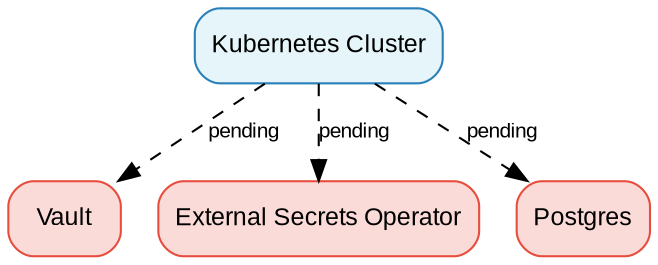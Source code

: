 digraph kubernetes_state {
    style=filled;
    rankdir=TB;
    node [shape=box, style="rounded,filled", fontname="Arial", fontsize=12];
    edge [fontname="Arial", fontsize=10];
    
    bgcolor="white";
    
    Kubernetes [label="Kubernetes Cluster", fillcolor="#E5F5F9", color="#2980B9"];
    Vault [label="Vault", fillcolor="#FADBD8", color="#E74C3C"];
    Kubernetes -> Vault [label="pending", style="dashed"];
    ESO [label="External Secrets Operator", fillcolor="#FADBD8", color="#E74C3C"];
    Kubernetes -> ESO [label="pending", style="dashed"];
    Postgres [label="Postgres", fillcolor="#FADBD8", color="#E74C3C"];
    Kubernetes -> Postgres [label="pending", style="dashed"];
}
